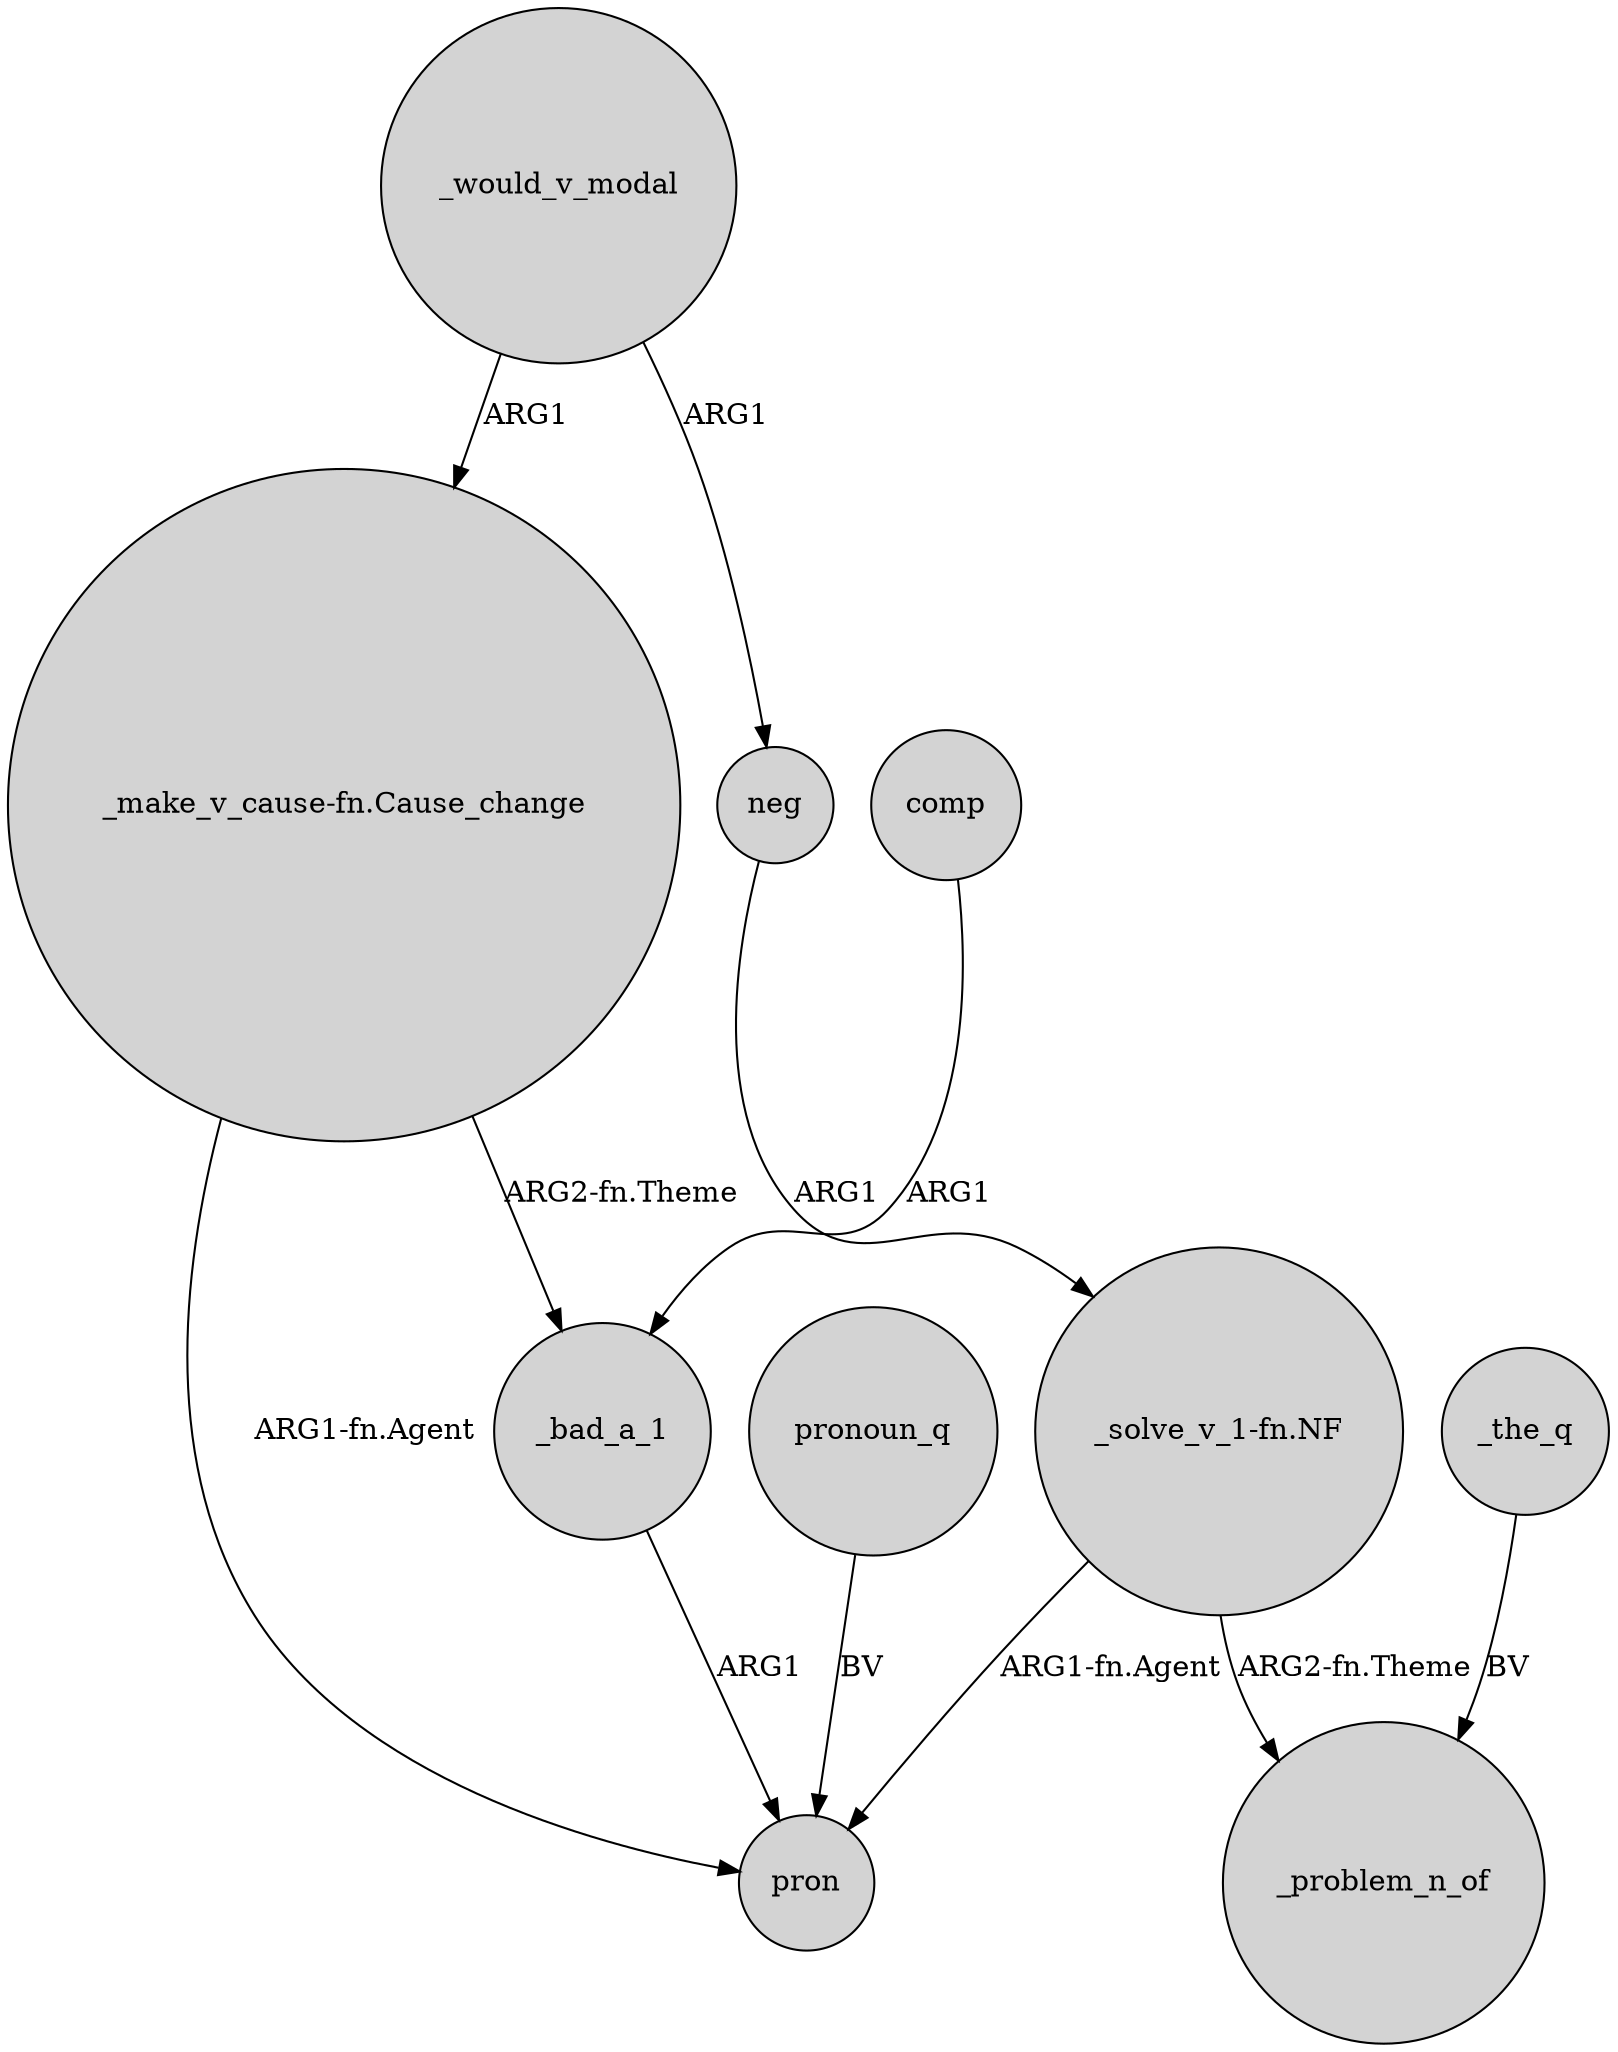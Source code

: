 digraph {
	node [shape=circle style=filled]
	_bad_a_1 -> pron [label=ARG1]
	"_make_v_cause-fn.Cause_change" -> pron [label="ARG1-fn.Agent"]
	neg -> "_solve_v_1-fn.NF" [label=ARG1]
	_would_v_modal -> "_make_v_cause-fn.Cause_change" [label=ARG1]
	"_make_v_cause-fn.Cause_change" -> _bad_a_1 [label="ARG2-fn.Theme"]
	comp -> _bad_a_1 [label=ARG1]
	"_solve_v_1-fn.NF" -> _problem_n_of [label="ARG2-fn.Theme"]
	_would_v_modal -> neg [label=ARG1]
	"_solve_v_1-fn.NF" -> pron [label="ARG1-fn.Agent"]
	_the_q -> _problem_n_of [label=BV]
	pronoun_q -> pron [label=BV]
}
